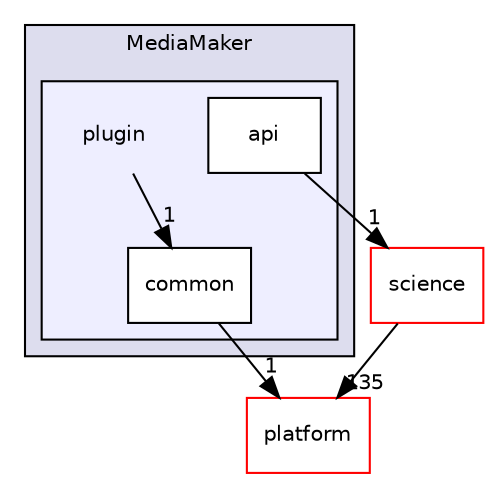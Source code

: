 digraph "bioexplorer/backend/plugins/MediaMaker/plugin" {
  compound=true
  node [ fontsize="10", fontname="Helvetica"];
  edge [ labelfontsize="10", labelfontname="Helvetica"];
  subgraph clusterdir_a8be3529f47ac2b897ecd0e6568fdd15 {
    graph [ bgcolor="#ddddee", pencolor="black", label="MediaMaker" fontname="Helvetica", fontsize="10", URL="dir_a8be3529f47ac2b897ecd0e6568fdd15.html"]
  subgraph clusterdir_b52349f5576cfd3d293727016b3a4bfd {
    graph [ bgcolor="#eeeeff", pencolor="black", label="" URL="dir_b52349f5576cfd3d293727016b3a4bfd.html"];
    dir_b52349f5576cfd3d293727016b3a4bfd [shape=plaintext label="plugin"];
  dir_15c088a1e44e98ba8c666a90b58c4452 [shape=box label="api" fillcolor="white" style="filled" URL="dir_15c088a1e44e98ba8c666a90b58c4452.html"];
  dir_f455f6cb0df5bdf613b6c4016708f12e [shape=box label="common" fillcolor="white" style="filled" URL="dir_f455f6cb0df5bdf613b6c4016708f12e.html"];
  }
  }
  dir_14d627cccd023aaf4f18eaf1359097e2 [shape=box label="science" fillcolor="white" style="filled" color="red" URL="dir_14d627cccd023aaf4f18eaf1359097e2.html"];
  dir_c5a52a81292cf9a5167198f4f346d6d9 [shape=box label="platform" fillcolor="white" style="filled" color="red" URL="dir_c5a52a81292cf9a5167198f4f346d6d9.html"];
  dir_14d627cccd023aaf4f18eaf1359097e2->dir_c5a52a81292cf9a5167198f4f346d6d9 [headlabel="135", labeldistance=1.5 headhref="dir_000038_000061.html"];
  dir_b52349f5576cfd3d293727016b3a4bfd->dir_f455f6cb0df5bdf613b6c4016708f12e [headlabel="1", labeldistance=1.5 headhref="dir_000017_000091.html"];
  dir_15c088a1e44e98ba8c666a90b58c4452->dir_14d627cccd023aaf4f18eaf1359097e2 [headlabel="1", labeldistance=1.5 headhref="dir_000040_000038.html"];
  dir_f455f6cb0df5bdf613b6c4016708f12e->dir_c5a52a81292cf9a5167198f4f346d6d9 [headlabel="1", labeldistance=1.5 headhref="dir_000091_000061.html"];
}
